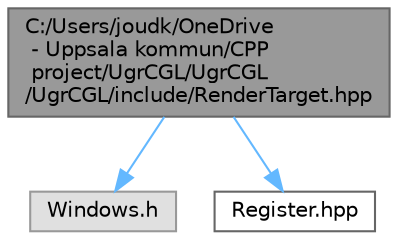 digraph "C:/Users/joudk/OneDrive - Uppsala kommun/CPP project/UgrCGL/UgrCGL/UgrCGL/include/RenderTarget.hpp"
{
 // LATEX_PDF_SIZE
  bgcolor="transparent";
  edge [fontname=Helvetica,fontsize=10,labelfontname=Helvetica,labelfontsize=10];
  node [fontname=Helvetica,fontsize=10,shape=box,height=0.2,width=0.4];
  Node1 [id="Node000001",label="C:/Users/joudk/OneDrive\l - Uppsala kommun/CPP\l project/UgrCGL/UgrCGL\l/UgrCGL/include/RenderTarget.hpp",height=0.2,width=0.4,color="gray40", fillcolor="grey60", style="filled", fontcolor="black",tooltip=" "];
  Node1 -> Node2 [id="edge1_Node000001_Node000002",color="steelblue1",style="solid",tooltip=" "];
  Node2 [id="Node000002",label="Windows.h",height=0.2,width=0.4,color="grey60", fillcolor="#E0E0E0", style="filled",tooltip=" "];
  Node1 -> Node3 [id="edge2_Node000001_Node000003",color="steelblue1",style="solid",tooltip=" "];
  Node3 [id="Node000003",label="Register.hpp",height=0.2,width=0.4,color="grey40", fillcolor="white", style="filled",URL="$_register_8hpp.html",tooltip=" "];
}
